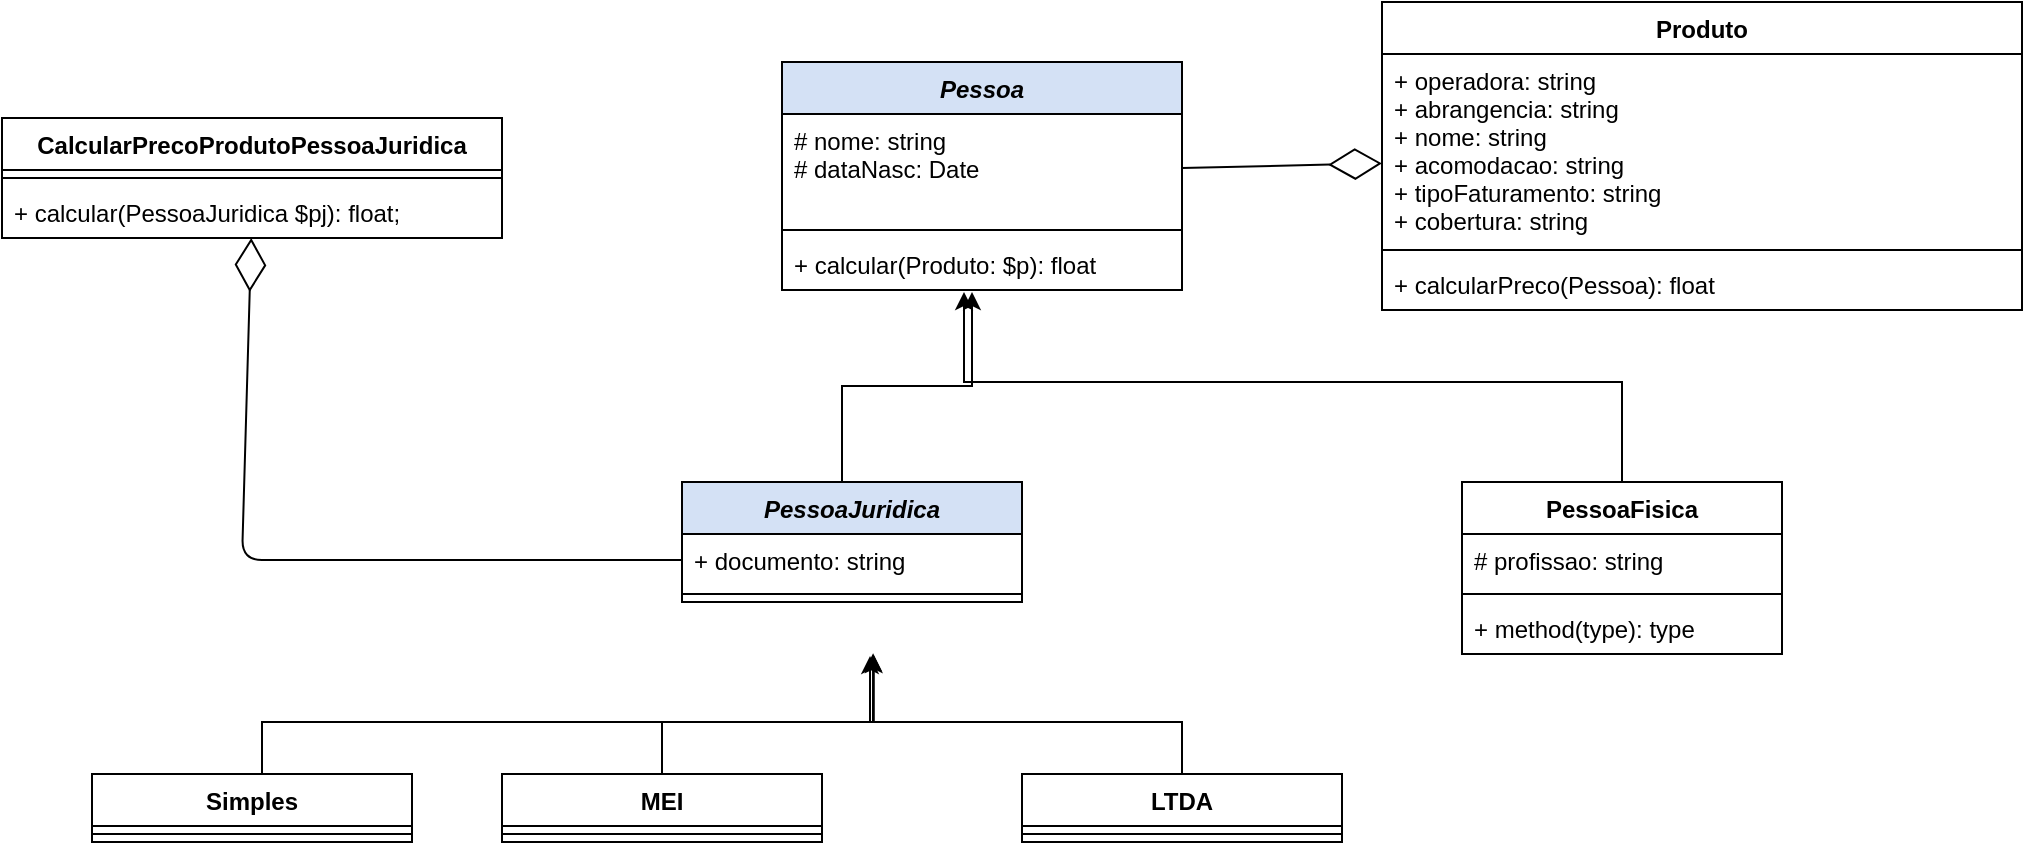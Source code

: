 <mxfile version="13.0.3" type="device"><diagram name="Page-1" id="b5b7bab2-c9e2-2cf4-8b2a-24fd1a2a6d21"><mxGraphModel dx="1757" dy="471" grid="1" gridSize="10" guides="1" tooltips="1" connect="1" arrows="1" fold="1" page="1" pageScale="1" pageWidth="827" pageHeight="1169" background="#ffffff" math="0" shadow="0"><root><mxCell id="0"/><mxCell id="1" parent="0"/><mxCell id="tX_abB9bdOELt6pETUXw-6" value="" style="endArrow=diamondThin;endFill=0;endSize=24;html=1;exitX=1;exitY=0.5;exitDx=0;exitDy=0;" parent="1" source="tX_abB9bdOELt6pETUXw-2" edge="1"><mxGeometry width="160" relative="1" as="geometry"><mxPoint x="130" y="110.71" as="sourcePoint"/><mxPoint x="290" y="110.71" as="targetPoint"/></mxGeometry></mxCell><mxCell id="AB4BwRvVu5qbRc6khVoJ-5" style="edgeStyle=orthogonalEdgeStyle;rounded=0;orthogonalLoop=1;jettySize=auto;html=1;" parent="1" source="AB4BwRvVu5qbRc6khVoJ-1" edge="1"><mxGeometry relative="1" as="geometry"><mxPoint x="81" y="175" as="targetPoint"/><Array as="points"><mxPoint x="410" y="220"/><mxPoint x="81" y="220"/></Array></mxGeometry></mxCell><mxCell id="AB4BwRvVu5qbRc6khVoJ-10" style="edgeStyle=orthogonalEdgeStyle;rounded=0;orthogonalLoop=1;jettySize=auto;html=1;" parent="1" source="AB4BwRvVu5qbRc6khVoJ-6" edge="1"><mxGeometry relative="1" as="geometry"><Array as="points"><mxPoint x="20" y="222"/><mxPoint x="85" y="222"/></Array><mxPoint x="85" y="175" as="targetPoint"/></mxGeometry></mxCell><mxCell id="aa9O-ramE_69EWXCTD1n-1" value="Produto" style="swimlane;fontStyle=1;align=center;verticalAlign=top;childLayout=stackLayout;horizontal=1;startSize=26;horizontalStack=0;resizeParent=1;resizeParentMax=0;resizeLast=0;collapsible=1;marginBottom=0;" parent="1" vertex="1"><mxGeometry x="290" y="30" width="320" height="154" as="geometry"/></mxCell><mxCell id="aa9O-ramE_69EWXCTD1n-2" value="+ operadora: string&#10;+ abrangencia: string&#10;+ nome: string&#10;+ acomodacao: string&#10;+ tipoFaturamento: string&#10;+ cobertura: string" style="text;strokeColor=none;fillColor=none;align=left;verticalAlign=top;spacingLeft=4;spacingRight=4;overflow=hidden;rotatable=0;points=[[0,0.5],[1,0.5]];portConstraint=eastwest;" parent="aa9O-ramE_69EWXCTD1n-1" vertex="1"><mxGeometry y="26" width="320" height="94" as="geometry"/></mxCell><mxCell id="aa9O-ramE_69EWXCTD1n-3" value="" style="line;strokeWidth=1;fillColor=none;align=left;verticalAlign=middle;spacingTop=-1;spacingLeft=3;spacingRight=3;rotatable=0;labelPosition=right;points=[];portConstraint=eastwest;" parent="aa9O-ramE_69EWXCTD1n-1" vertex="1"><mxGeometry y="120" width="320" height="8" as="geometry"/></mxCell><mxCell id="aa9O-ramE_69EWXCTD1n-4" value="+ calcularPreco(Pessoa): float" style="text;strokeColor=none;fillColor=none;align=left;verticalAlign=top;spacingLeft=4;spacingRight=4;overflow=hidden;rotatable=0;points=[[0,0.5],[1,0.5]];portConstraint=eastwest;" parent="aa9O-ramE_69EWXCTD1n-1" vertex="1"><mxGeometry y="128" width="320" height="26" as="geometry"/></mxCell><mxCell id="tX_abB9bdOELt6pETUXw-1" value="Pessoa" style="swimlane;fontStyle=3;align=center;verticalAlign=top;childLayout=stackLayout;horizontal=1;startSize=26;horizontalStack=0;resizeParent=1;resizeParentMax=0;resizeLast=0;collapsible=1;marginBottom=0;fillColor=#D4E1F5;" parent="1" vertex="1"><mxGeometry x="-10" y="60" width="200" height="114" as="geometry"/></mxCell><mxCell id="tX_abB9bdOELt6pETUXw-2" value="# nome: string&#10;# dataNasc: Date&#10;" style="text;strokeColor=none;fillColor=none;align=left;verticalAlign=top;spacingLeft=4;spacingRight=4;overflow=hidden;rotatable=0;points=[[0,0.5],[1,0.5]];portConstraint=eastwest;" parent="tX_abB9bdOELt6pETUXw-1" vertex="1"><mxGeometry y="26" width="200" height="54" as="geometry"/></mxCell><mxCell id="tX_abB9bdOELt6pETUXw-3" value="" style="line;strokeWidth=1;fillColor=none;align=left;verticalAlign=middle;spacingTop=-1;spacingLeft=3;spacingRight=3;rotatable=0;labelPosition=right;points=[];portConstraint=eastwest;" parent="tX_abB9bdOELt6pETUXw-1" vertex="1"><mxGeometry y="80" width="200" height="8" as="geometry"/></mxCell><mxCell id="tX_abB9bdOELt6pETUXw-4" value="+ calcular(Produto: $p): float" style="text;strokeColor=none;fillColor=none;align=left;verticalAlign=top;spacingLeft=4;spacingRight=4;overflow=hidden;rotatable=0;points=[[0,0.5],[1,0.5]];portConstraint=eastwest;" parent="tX_abB9bdOELt6pETUXw-1" vertex="1"><mxGeometry y="88" width="200" height="26" as="geometry"/></mxCell><mxCell id="AB4BwRvVu5qbRc6khVoJ-6" value="PessoaJuridica" style="swimlane;fontStyle=3;align=center;verticalAlign=top;childLayout=stackLayout;horizontal=1;startSize=26;horizontalStack=0;resizeParent=1;resizeParentMax=0;resizeLast=0;collapsible=1;marginBottom=0;fillColor=#D4E1F5;" parent="1" vertex="1"><mxGeometry x="-60" y="270" width="170" height="60" as="geometry"/></mxCell><mxCell id="AB4BwRvVu5qbRc6khVoJ-7" value="+ documento: string" style="text;strokeColor=none;fillColor=none;align=left;verticalAlign=top;spacingLeft=4;spacingRight=4;overflow=hidden;rotatable=0;points=[[0,0.5],[1,0.5]];portConstraint=eastwest;" parent="AB4BwRvVu5qbRc6khVoJ-6" vertex="1"><mxGeometry y="26" width="170" height="26" as="geometry"/></mxCell><mxCell id="AB4BwRvVu5qbRc6khVoJ-8" value="" style="line;strokeWidth=1;fillColor=none;align=left;verticalAlign=middle;spacingTop=-1;spacingLeft=3;spacingRight=3;rotatable=0;labelPosition=right;points=[];portConstraint=eastwest;" parent="AB4BwRvVu5qbRc6khVoJ-6" vertex="1"><mxGeometry y="52" width="170" height="8" as="geometry"/></mxCell><mxCell id="AB4BwRvVu5qbRc6khVoJ-15" style="edgeStyle=orthogonalEdgeStyle;rounded=0;orthogonalLoop=1;jettySize=auto;html=1;entryX=0.562;entryY=0.984;entryDx=0;entryDy=0;entryPerimeter=0;" parent="1" source="AB4BwRvVu5qbRc6khVoJ-11" edge="1"><mxGeometry relative="1" as="geometry"><mxPoint x="35.54" y="355.584" as="targetPoint"/><Array as="points"><mxPoint x="-70" y="390"/><mxPoint x="36" y="390"/></Array></mxGeometry></mxCell><mxCell id="AB4BwRvVu5qbRc6khVoJ-20" style="edgeStyle=orthogonalEdgeStyle;rounded=0;orthogonalLoop=1;jettySize=auto;html=1;entryX=0.553;entryY=1.038;entryDx=0;entryDy=0;entryPerimeter=0;" parent="1" source="AB4BwRvVu5qbRc6khVoJ-16" edge="1"><mxGeometry relative="1" as="geometry"><mxPoint x="34.01" y="356.988" as="targetPoint"/><Array as="points"><mxPoint x="190" y="390"/><mxPoint x="34" y="390"/></Array></mxGeometry></mxCell><mxCell id="AB4BwRvVu5qbRc6khVoJ-1" value="PessoaFisica" style="swimlane;fontStyle=1;align=center;verticalAlign=top;childLayout=stackLayout;horizontal=1;startSize=26;horizontalStack=0;resizeParent=1;resizeParentMax=0;resizeLast=0;collapsible=1;marginBottom=0;" parent="1" vertex="1"><mxGeometry x="330" y="270" width="160" height="86" as="geometry"/></mxCell><mxCell id="AB4BwRvVu5qbRc6khVoJ-2" value="# profissao: string" style="text;strokeColor=none;fillColor=none;align=left;verticalAlign=top;spacingLeft=4;spacingRight=4;overflow=hidden;rotatable=0;points=[[0,0.5],[1,0.5]];portConstraint=eastwest;" parent="AB4BwRvVu5qbRc6khVoJ-1" vertex="1"><mxGeometry y="26" width="160" height="26" as="geometry"/></mxCell><mxCell id="AB4BwRvVu5qbRc6khVoJ-3" value="" style="line;strokeWidth=1;fillColor=none;align=left;verticalAlign=middle;spacingTop=-1;spacingLeft=3;spacingRight=3;rotatable=0;labelPosition=right;points=[];portConstraint=eastwest;" parent="AB4BwRvVu5qbRc6khVoJ-1" vertex="1"><mxGeometry y="52" width="160" height="8" as="geometry"/></mxCell><mxCell id="AB4BwRvVu5qbRc6khVoJ-4" value="+ method(type): type" style="text;strokeColor=none;fillColor=none;align=left;verticalAlign=top;spacingLeft=4;spacingRight=4;overflow=hidden;rotatable=0;points=[[0,0.5],[1,0.5]];portConstraint=eastwest;" parent="AB4BwRvVu5qbRc6khVoJ-1" vertex="1"><mxGeometry y="60" width="160" height="26" as="geometry"/></mxCell><mxCell id="AB4BwRvVu5qbRc6khVoJ-25" style="edgeStyle=orthogonalEdgeStyle;rounded=0;orthogonalLoop=1;jettySize=auto;html=1;entryX=0.564;entryY=1.02;entryDx=0;entryDy=0;entryPerimeter=0;" parent="1" source="AB4BwRvVu5qbRc6khVoJ-21" edge="1"><mxGeometry relative="1" as="geometry"><mxPoint x="35.88" y="356.52" as="targetPoint"/><Array as="points"><mxPoint x="-270" y="390"/><mxPoint x="36" y="390"/></Array></mxGeometry></mxCell><mxCell id="AB4BwRvVu5qbRc6khVoJ-26" value="CalcularPrecoProdutoPessoaJuridica" style="swimlane;fontStyle=1;align=center;verticalAlign=top;childLayout=stackLayout;horizontal=1;startSize=26;horizontalStack=0;resizeParent=1;resizeParentMax=0;resizeLast=0;collapsible=1;marginBottom=0;fillColor=#FFFFFF;" parent="1" vertex="1"><mxGeometry x="-400" y="88" width="250" height="60" as="geometry"/></mxCell><mxCell id="AB4BwRvVu5qbRc6khVoJ-28" value="" style="line;strokeWidth=1;fillColor=none;align=left;verticalAlign=middle;spacingTop=-1;spacingLeft=3;spacingRight=3;rotatable=0;labelPosition=right;points=[];portConstraint=eastwest;" parent="AB4BwRvVu5qbRc6khVoJ-26" vertex="1"><mxGeometry y="26" width="250" height="8" as="geometry"/></mxCell><mxCell id="AB4BwRvVu5qbRc6khVoJ-29" value="+ calcular(PessoaJuridica $pj): float;" style="text;strokeColor=none;fillColor=none;align=left;verticalAlign=top;spacingLeft=4;spacingRight=4;overflow=hidden;rotatable=0;points=[[0,0.5],[1,0.5]];portConstraint=eastwest;" parent="AB4BwRvVu5qbRc6khVoJ-26" vertex="1"><mxGeometry y="34" width="250" height="26" as="geometry"/></mxCell><mxCell id="AB4BwRvVu5qbRc6khVoJ-30" value="" style="endArrow=diamondThin;endFill=0;endSize=24;html=1;exitX=0;exitY=0.5;exitDx=0;exitDy=0;" parent="1" source="AB4BwRvVu5qbRc6khVoJ-7" target="AB4BwRvVu5qbRc6khVoJ-29" edge="1"><mxGeometry width="160" relative="1" as="geometry"><mxPoint x="-330" y="220" as="sourcePoint"/><mxPoint x="-170" y="220" as="targetPoint"/><Array as="points"><mxPoint x="-280" y="309"/></Array></mxGeometry></mxCell><mxCell id="AB4BwRvVu5qbRc6khVoJ-21" value="Simples" style="swimlane;fontStyle=1;align=center;verticalAlign=top;childLayout=stackLayout;horizontal=1;startSize=26;horizontalStack=0;resizeParent=1;resizeParentMax=0;resizeLast=0;collapsible=1;marginBottom=0;fillColor=#FFFFFF;" parent="1" vertex="1"><mxGeometry x="-355" y="416" width="160" height="34" as="geometry"/></mxCell><mxCell id="AB4BwRvVu5qbRc6khVoJ-23" value="" style="line;strokeWidth=1;fillColor=none;align=left;verticalAlign=middle;spacingTop=-1;spacingLeft=3;spacingRight=3;rotatable=0;labelPosition=right;points=[];portConstraint=eastwest;" parent="AB4BwRvVu5qbRc6khVoJ-21" vertex="1"><mxGeometry y="26" width="160" height="8" as="geometry"/></mxCell><mxCell id="AB4BwRvVu5qbRc6khVoJ-11" value="MEI" style="swimlane;fontStyle=1;align=center;verticalAlign=top;childLayout=stackLayout;horizontal=1;startSize=26;horizontalStack=0;resizeParent=1;resizeParentMax=0;resizeLast=0;collapsible=1;marginBottom=0;" parent="1" vertex="1"><mxGeometry x="-150" y="416" width="160" height="34" as="geometry"/></mxCell><mxCell id="AB4BwRvVu5qbRc6khVoJ-13" value="" style="line;strokeWidth=1;fillColor=none;align=left;verticalAlign=middle;spacingTop=-1;spacingLeft=3;spacingRight=3;rotatable=0;labelPosition=right;points=[];portConstraint=eastwest;" parent="AB4BwRvVu5qbRc6khVoJ-11" vertex="1"><mxGeometry y="26" width="160" height="8" as="geometry"/></mxCell><mxCell id="AB4BwRvVu5qbRc6khVoJ-16" value="LTDA" style="swimlane;fontStyle=1;align=center;verticalAlign=top;childLayout=stackLayout;horizontal=1;startSize=26;horizontalStack=0;resizeParent=1;resizeParentMax=0;resizeLast=0;collapsible=1;marginBottom=0;" parent="1" vertex="1"><mxGeometry x="110" y="416" width="160" height="34" as="geometry"/></mxCell><mxCell id="AB4BwRvVu5qbRc6khVoJ-18" value="" style="line;strokeWidth=1;fillColor=none;align=left;verticalAlign=middle;spacingTop=-1;spacingLeft=3;spacingRight=3;rotatable=0;labelPosition=right;points=[];portConstraint=eastwest;" parent="AB4BwRvVu5qbRc6khVoJ-16" vertex="1"><mxGeometry y="26" width="160" height="8" as="geometry"/></mxCell></root></mxGraphModel></diagram></mxfile>
